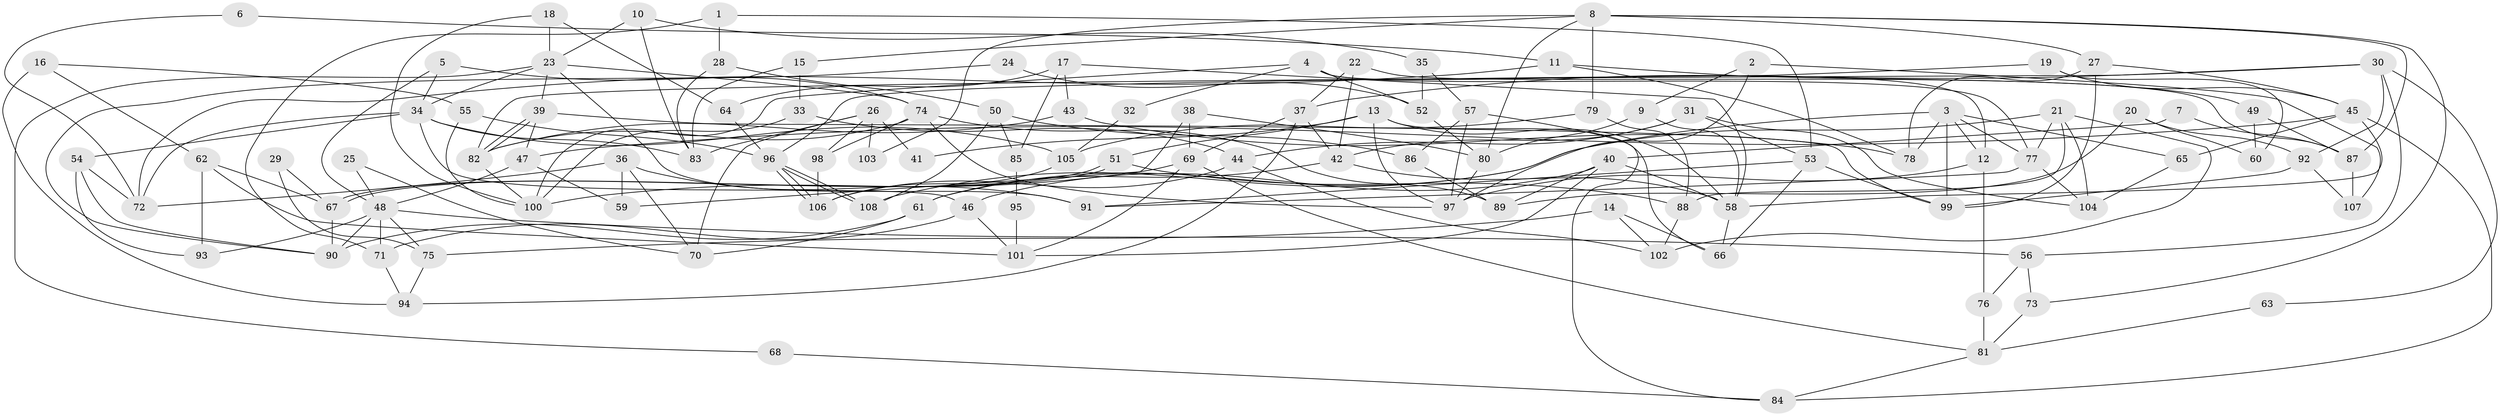 // coarse degree distribution, {6: 0.18840579710144928, 3: 0.18840579710144928, 9: 0.028985507246376812, 8: 0.08695652173913043, 2: 0.057971014492753624, 5: 0.15942028985507245, 4: 0.2318840579710145, 7: 0.057971014492753624}
// Generated by graph-tools (version 1.1) at 2025/42/03/06/25 10:42:01]
// undirected, 108 vertices, 216 edges
graph export_dot {
graph [start="1"]
  node [color=gray90,style=filled];
  1;
  2;
  3;
  4;
  5;
  6;
  7;
  8;
  9;
  10;
  11;
  12;
  13;
  14;
  15;
  16;
  17;
  18;
  19;
  20;
  21;
  22;
  23;
  24;
  25;
  26;
  27;
  28;
  29;
  30;
  31;
  32;
  33;
  34;
  35;
  36;
  37;
  38;
  39;
  40;
  41;
  42;
  43;
  44;
  45;
  46;
  47;
  48;
  49;
  50;
  51;
  52;
  53;
  54;
  55;
  56;
  57;
  58;
  59;
  60;
  61;
  62;
  63;
  64;
  65;
  66;
  67;
  68;
  69;
  70;
  71;
  72;
  73;
  74;
  75;
  76;
  77;
  78;
  79;
  80;
  81;
  82;
  83;
  84;
  85;
  86;
  87;
  88;
  89;
  90;
  91;
  92;
  93;
  94;
  95;
  96;
  97;
  98;
  99;
  100;
  101;
  102;
  103;
  104;
  105;
  106;
  107;
  108;
  1 -- 53;
  1 -- 71;
  1 -- 28;
  2 -- 9;
  2 -- 97;
  2 -- 107;
  3 -- 77;
  3 -- 99;
  3 -- 12;
  3 -- 61;
  3 -- 65;
  3 -- 78;
  4 -- 100;
  4 -- 12;
  4 -- 32;
  4 -- 52;
  4 -- 77;
  5 -- 34;
  5 -- 48;
  5 -- 74;
  6 -- 11;
  6 -- 72;
  7 -- 40;
  7 -- 87;
  8 -- 80;
  8 -- 73;
  8 -- 15;
  8 -- 27;
  8 -- 79;
  8 -- 87;
  8 -- 103;
  9 -- 58;
  9 -- 80;
  10 -- 83;
  10 -- 23;
  10 -- 35;
  11 -- 78;
  11 -- 72;
  11 -- 49;
  12 -- 97;
  12 -- 76;
  13 -- 66;
  13 -- 51;
  13 -- 41;
  13 -- 58;
  13 -- 97;
  14 -- 75;
  14 -- 102;
  14 -- 66;
  15 -- 33;
  15 -- 83;
  16 -- 94;
  16 -- 62;
  16 -- 55;
  17 -- 43;
  17 -- 58;
  17 -- 64;
  17 -- 85;
  18 -- 23;
  18 -- 64;
  18 -- 100;
  19 -- 96;
  19 -- 60;
  19 -- 45;
  20 -- 89;
  20 -- 92;
  20 -- 60;
  21 -- 104;
  21 -- 77;
  21 -- 88;
  21 -- 102;
  21 -- 108;
  22 -- 87;
  22 -- 42;
  22 -- 37;
  23 -- 74;
  23 -- 39;
  23 -- 34;
  23 -- 68;
  23 -- 91;
  24 -- 90;
  24 -- 52;
  25 -- 48;
  25 -- 70;
  26 -- 98;
  26 -- 83;
  26 -- 41;
  26 -- 70;
  26 -- 103;
  27 -- 45;
  27 -- 78;
  27 -- 99;
  28 -- 83;
  28 -- 50;
  29 -- 75;
  29 -- 67;
  30 -- 37;
  30 -- 82;
  30 -- 56;
  30 -- 63;
  30 -- 92;
  31 -- 104;
  31 -- 53;
  31 -- 42;
  31 -- 44;
  32 -- 105;
  33 -- 100;
  33 -- 44;
  34 -- 72;
  34 -- 46;
  34 -- 54;
  34 -- 83;
  34 -- 105;
  35 -- 57;
  35 -- 52;
  36 -- 91;
  36 -- 70;
  36 -- 59;
  36 -- 72;
  37 -- 42;
  37 -- 69;
  37 -- 94;
  38 -- 69;
  38 -- 80;
  38 -- 59;
  39 -- 47;
  39 -- 82;
  39 -- 82;
  39 -- 99;
  40 -- 58;
  40 -- 46;
  40 -- 89;
  40 -- 101;
  42 -- 58;
  42 -- 61;
  43 -- 82;
  43 -- 78;
  44 -- 106;
  44 -- 102;
  45 -- 47;
  45 -- 58;
  45 -- 65;
  45 -- 84;
  46 -- 101;
  46 -- 71;
  47 -- 59;
  47 -- 48;
  48 -- 90;
  48 -- 56;
  48 -- 71;
  48 -- 75;
  48 -- 93;
  49 -- 87;
  49 -- 60;
  50 -- 108;
  50 -- 85;
  50 -- 86;
  51 -- 88;
  51 -- 67;
  51 -- 67;
  52 -- 80;
  53 -- 66;
  53 -- 99;
  53 -- 91;
  54 -- 90;
  54 -- 72;
  54 -- 93;
  55 -- 96;
  55 -- 100;
  56 -- 76;
  56 -- 73;
  57 -- 97;
  57 -- 86;
  57 -- 84;
  58 -- 66;
  61 -- 70;
  61 -- 90;
  62 -- 101;
  62 -- 93;
  62 -- 67;
  63 -- 81;
  64 -- 96;
  65 -- 104;
  67 -- 90;
  68 -- 84;
  69 -- 100;
  69 -- 81;
  69 -- 101;
  71 -- 94;
  73 -- 81;
  74 -- 82;
  74 -- 89;
  74 -- 97;
  74 -- 98;
  75 -- 94;
  76 -- 81;
  77 -- 91;
  77 -- 104;
  79 -- 88;
  79 -- 105;
  80 -- 97;
  81 -- 84;
  82 -- 100;
  85 -- 95;
  86 -- 89;
  87 -- 107;
  88 -- 102;
  92 -- 99;
  92 -- 107;
  95 -- 101;
  96 -- 108;
  96 -- 108;
  96 -- 106;
  96 -- 106;
  98 -- 106;
  105 -- 106;
}
